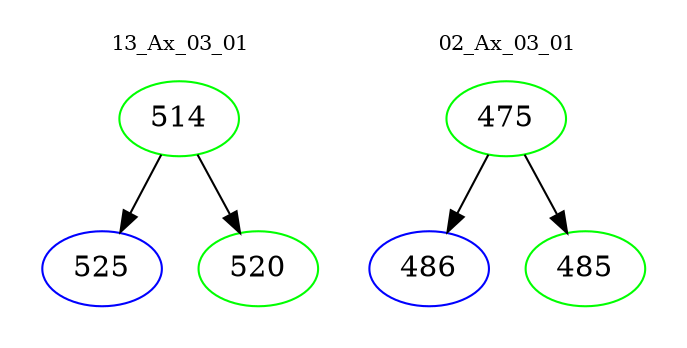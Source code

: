 digraph{
subgraph cluster_0 {
color = white
label = "13_Ax_03_01";
fontsize=10;
T0_514 [label="514", color="green"]
T0_514 -> T0_525 [color="black"]
T0_525 [label="525", color="blue"]
T0_514 -> T0_520 [color="black"]
T0_520 [label="520", color="green"]
}
subgraph cluster_1 {
color = white
label = "02_Ax_03_01";
fontsize=10;
T1_475 [label="475", color="green"]
T1_475 -> T1_486 [color="black"]
T1_486 [label="486", color="blue"]
T1_475 -> T1_485 [color="black"]
T1_485 [label="485", color="green"]
}
}
